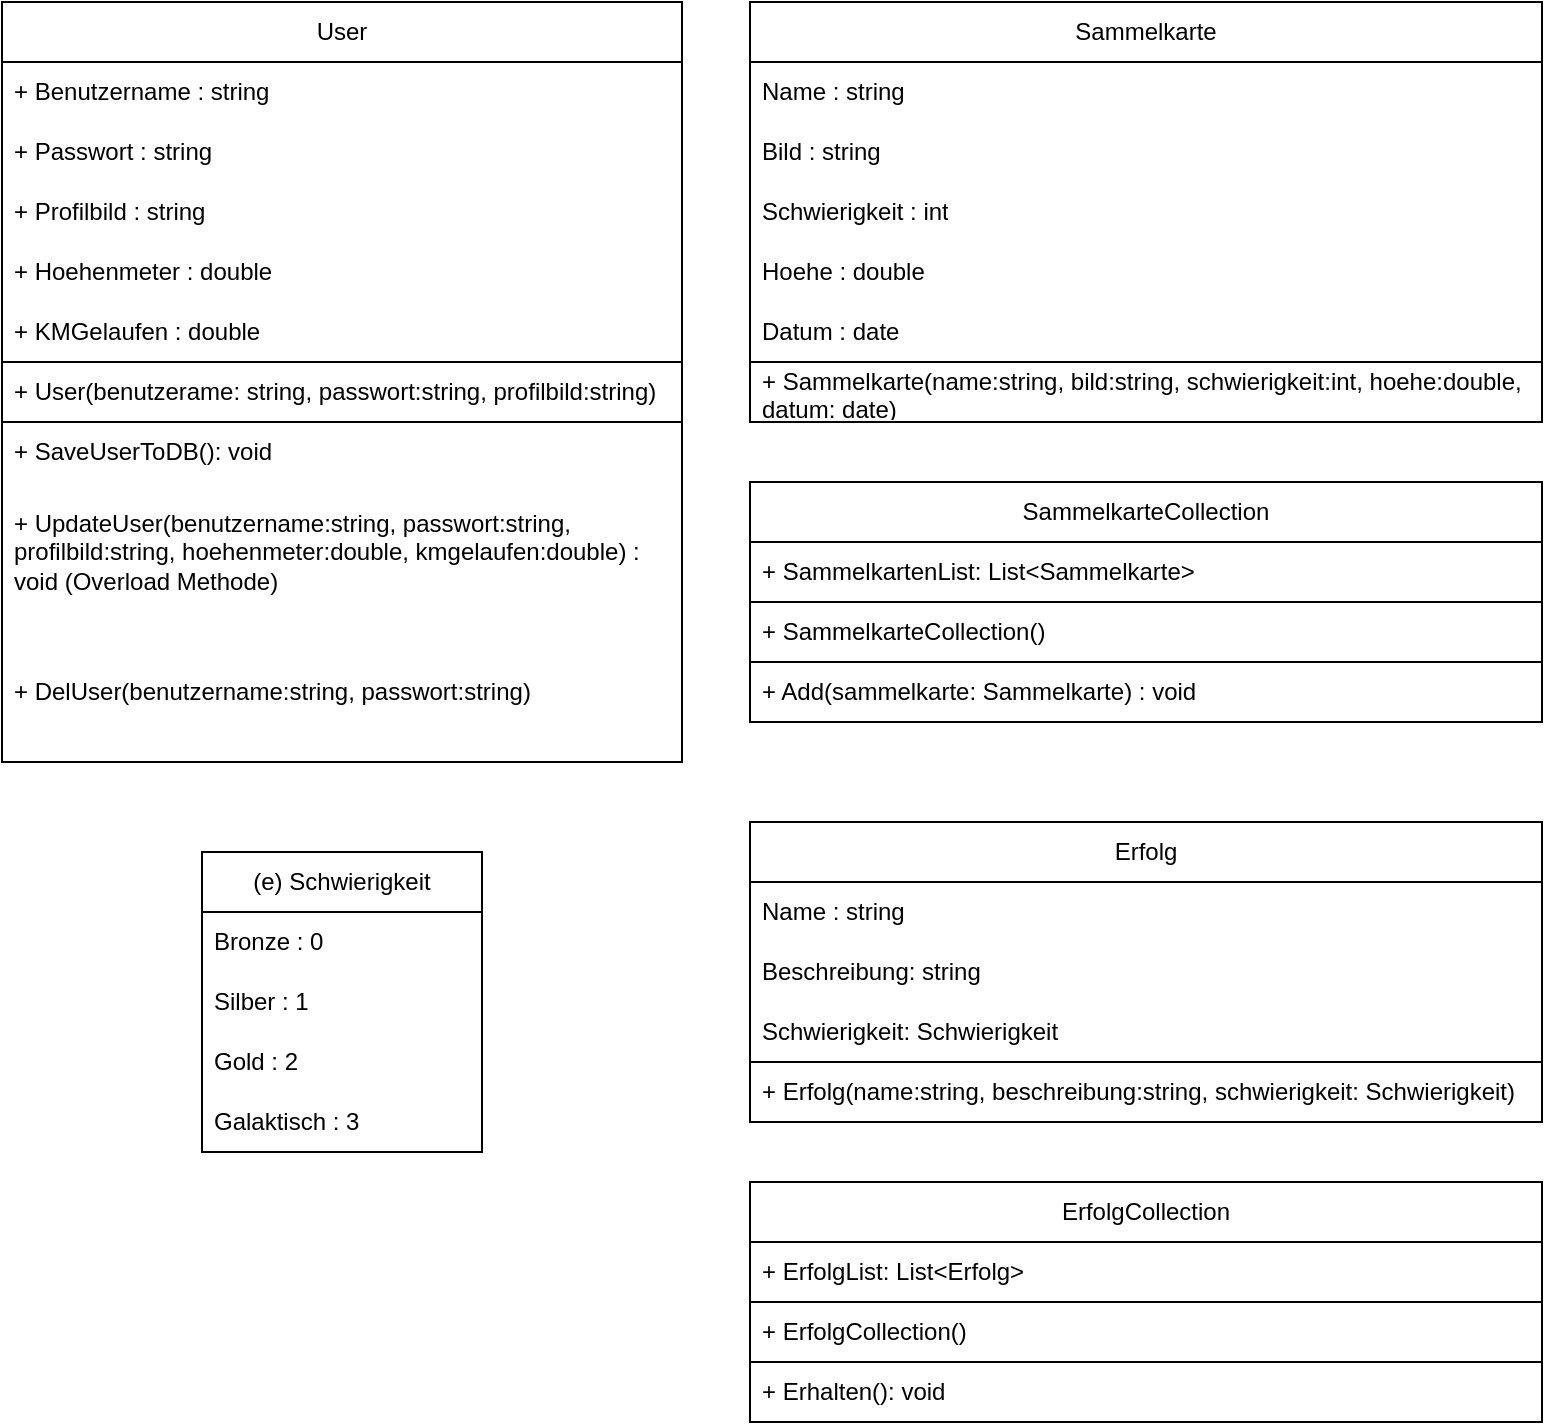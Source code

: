 <mxfile version="24.7.8">
  <diagram name="Seite-1" id="dW6x6gRGtdqWBNDT1m_x">
    <mxGraphModel dx="1258" dy="759" grid="1" gridSize="10" guides="1" tooltips="1" connect="1" arrows="1" fold="1" page="1" pageScale="1" pageWidth="827" pageHeight="1169" math="0" shadow="0">
      <root>
        <mxCell id="0" />
        <mxCell id="1" parent="0" />
        <mxCell id="4k9OWnhq-yKW6Yvhb4kF-1" value="User" style="swimlane;fontStyle=0;childLayout=stackLayout;horizontal=1;startSize=30;horizontalStack=0;resizeParent=1;resizeParentMax=0;resizeLast=0;collapsible=1;marginBottom=0;whiteSpace=wrap;html=1;" parent="1" vertex="1">
          <mxGeometry x="40" y="80" width="340" height="380" as="geometry" />
        </mxCell>
        <mxCell id="4k9OWnhq-yKW6Yvhb4kF-2" value="+ Benutzername : string" style="text;strokeColor=none;fillColor=none;align=left;verticalAlign=middle;spacingLeft=4;spacingRight=4;overflow=hidden;points=[[0,0.5],[1,0.5]];portConstraint=eastwest;rotatable=0;whiteSpace=wrap;html=1;" parent="4k9OWnhq-yKW6Yvhb4kF-1" vertex="1">
          <mxGeometry y="30" width="340" height="30" as="geometry" />
        </mxCell>
        <mxCell id="4k9OWnhq-yKW6Yvhb4kF-3" value="+ Passwort : string" style="text;strokeColor=none;fillColor=none;align=left;verticalAlign=middle;spacingLeft=4;spacingRight=4;overflow=hidden;points=[[0,0.5],[1,0.5]];portConstraint=eastwest;rotatable=0;whiteSpace=wrap;html=1;" parent="4k9OWnhq-yKW6Yvhb4kF-1" vertex="1">
          <mxGeometry y="60" width="340" height="30" as="geometry" />
        </mxCell>
        <mxCell id="4k9OWnhq-yKW6Yvhb4kF-4" value="+ Profilbild : string" style="text;strokeColor=none;fillColor=none;align=left;verticalAlign=middle;spacingLeft=4;spacingRight=4;overflow=hidden;points=[[0,0.5],[1,0.5]];portConstraint=eastwest;rotatable=0;whiteSpace=wrap;html=1;" parent="4k9OWnhq-yKW6Yvhb4kF-1" vertex="1">
          <mxGeometry y="90" width="340" height="30" as="geometry" />
        </mxCell>
        <mxCell id="4k9OWnhq-yKW6Yvhb4kF-6" value="+ Hoehenmeter : double" style="text;strokeColor=none;fillColor=none;align=left;verticalAlign=middle;spacingLeft=4;spacingRight=4;overflow=hidden;points=[[0,0.5],[1,0.5]];portConstraint=eastwest;rotatable=0;whiteSpace=wrap;html=1;" parent="4k9OWnhq-yKW6Yvhb4kF-1" vertex="1">
          <mxGeometry y="120" width="340" height="30" as="geometry" />
        </mxCell>
        <mxCell id="4k9OWnhq-yKW6Yvhb4kF-5" value="+ KMGelaufen : double" style="text;strokeColor=none;fillColor=none;align=left;verticalAlign=middle;spacingLeft=4;spacingRight=4;overflow=hidden;points=[[0,0.5],[1,0.5]];portConstraint=eastwest;rotatable=0;whiteSpace=wrap;html=1;" parent="4k9OWnhq-yKW6Yvhb4kF-1" vertex="1">
          <mxGeometry y="150" width="340" height="30" as="geometry" />
        </mxCell>
        <mxCell id="4k9OWnhq-yKW6Yvhb4kF-7" value="+ User(benutzerame: string, passwort:string, profilbild:string)" style="text;strokeColor=default;fillColor=none;align=left;verticalAlign=middle;spacingLeft=4;spacingRight=4;overflow=hidden;points=[[0,0.5],[1,0.5]];portConstraint=eastwest;rotatable=0;whiteSpace=wrap;html=1;" parent="4k9OWnhq-yKW6Yvhb4kF-1" vertex="1">
          <mxGeometry y="180" width="340" height="30" as="geometry" />
        </mxCell>
        <mxCell id="4k9OWnhq-yKW6Yvhb4kF-8" value="+ SaveUserToDB(): void" style="text;strokeColor=none;fillColor=none;align=left;verticalAlign=middle;spacingLeft=4;spacingRight=4;overflow=hidden;points=[[0,0.5],[1,0.5]];portConstraint=eastwest;rotatable=0;whiteSpace=wrap;html=1;" parent="4k9OWnhq-yKW6Yvhb4kF-1" vertex="1">
          <mxGeometry y="210" width="340" height="30" as="geometry" />
        </mxCell>
        <mxCell id="4k9OWnhq-yKW6Yvhb4kF-9" value="+ UpdateUser(benutzername:string, passwort:string, profilbild:string, hoehenmeter:double, kmgelaufen:double) : void (Overload Methode)" style="text;strokeColor=none;fillColor=none;align=left;verticalAlign=middle;spacingLeft=4;spacingRight=4;overflow=hidden;points=[[0,0.5],[1,0.5]];portConstraint=eastwest;rotatable=0;whiteSpace=wrap;html=1;" parent="4k9OWnhq-yKW6Yvhb4kF-1" vertex="1">
          <mxGeometry y="240" width="340" height="70" as="geometry" />
        </mxCell>
        <mxCell id="4k9OWnhq-yKW6Yvhb4kF-10" value="+ DelUser(benutzername:string, passwort:string)" style="text;strokeColor=none;fillColor=none;align=left;verticalAlign=middle;spacingLeft=4;spacingRight=4;overflow=hidden;points=[[0,0.5],[1,0.5]];portConstraint=eastwest;rotatable=0;whiteSpace=wrap;html=1;" parent="4k9OWnhq-yKW6Yvhb4kF-1" vertex="1">
          <mxGeometry y="310" width="340" height="70" as="geometry" />
        </mxCell>
        <mxCell id="4k9OWnhq-yKW6Yvhb4kF-11" value="Sammelkarte" style="swimlane;fontStyle=0;childLayout=stackLayout;horizontal=1;startSize=30;horizontalStack=0;resizeParent=1;resizeParentMax=0;resizeLast=0;collapsible=1;marginBottom=0;whiteSpace=wrap;html=1;" parent="1" vertex="1">
          <mxGeometry x="414" y="80" width="396" height="210" as="geometry" />
        </mxCell>
        <mxCell id="4k9OWnhq-yKW6Yvhb4kF-12" value="Name : string" style="text;strokeColor=none;fillColor=none;align=left;verticalAlign=middle;spacingLeft=4;spacingRight=4;overflow=hidden;points=[[0,0.5],[1,0.5]];portConstraint=eastwest;rotatable=0;whiteSpace=wrap;html=1;" parent="4k9OWnhq-yKW6Yvhb4kF-11" vertex="1">
          <mxGeometry y="30" width="396" height="30" as="geometry" />
        </mxCell>
        <mxCell id="4k9OWnhq-yKW6Yvhb4kF-13" value="Bild : string" style="text;strokeColor=none;fillColor=none;align=left;verticalAlign=middle;spacingLeft=4;spacingRight=4;overflow=hidden;points=[[0,0.5],[1,0.5]];portConstraint=eastwest;rotatable=0;whiteSpace=wrap;html=1;" parent="4k9OWnhq-yKW6Yvhb4kF-11" vertex="1">
          <mxGeometry y="60" width="396" height="30" as="geometry" />
        </mxCell>
        <mxCell id="4k9OWnhq-yKW6Yvhb4kF-14" value="Schwierigkeit : int" style="text;strokeColor=none;fillColor=none;align=left;verticalAlign=middle;spacingLeft=4;spacingRight=4;overflow=hidden;points=[[0,0.5],[1,0.5]];portConstraint=eastwest;rotatable=0;whiteSpace=wrap;html=1;" parent="4k9OWnhq-yKW6Yvhb4kF-11" vertex="1">
          <mxGeometry y="90" width="396" height="30" as="geometry" />
        </mxCell>
        <mxCell id="4k9OWnhq-yKW6Yvhb4kF-15" value="Hoehe : double" style="text;strokeColor=none;fillColor=none;align=left;verticalAlign=middle;spacingLeft=4;spacingRight=4;overflow=hidden;points=[[0,0.5],[1,0.5]];portConstraint=eastwest;rotatable=0;whiteSpace=wrap;html=1;" parent="4k9OWnhq-yKW6Yvhb4kF-11" vertex="1">
          <mxGeometry y="120" width="396" height="30" as="geometry" />
        </mxCell>
        <mxCell id="4k9OWnhq-yKW6Yvhb4kF-21" value="Datum : date" style="text;strokeColor=none;fillColor=none;align=left;verticalAlign=middle;spacingLeft=4;spacingRight=4;overflow=hidden;points=[[0,0.5],[1,0.5]];portConstraint=eastwest;rotatable=0;whiteSpace=wrap;html=1;" parent="4k9OWnhq-yKW6Yvhb4kF-11" vertex="1">
          <mxGeometry y="150" width="396" height="30" as="geometry" />
        </mxCell>
        <mxCell id="4k9OWnhq-yKW6Yvhb4kF-16" value="+ Sammelkarte(name:string, bild:string, schwierigkeit:int, hoehe:double, datum: date)" style="text;strokeColor=default;fillColor=none;align=left;verticalAlign=middle;spacingLeft=4;spacingRight=4;overflow=hidden;points=[[0,0.5],[1,0.5]];portConstraint=eastwest;rotatable=0;whiteSpace=wrap;html=1;" parent="4k9OWnhq-yKW6Yvhb4kF-11" vertex="1">
          <mxGeometry y="180" width="396" height="30" as="geometry" />
        </mxCell>
        <mxCell id="4k9OWnhq-yKW6Yvhb4kF-17" value="SammelkarteCollection" style="swimlane;fontStyle=0;childLayout=stackLayout;horizontal=1;startSize=30;horizontalStack=0;resizeParent=1;resizeParentMax=0;resizeLast=0;collapsible=1;marginBottom=0;whiteSpace=wrap;html=1;" parent="1" vertex="1">
          <mxGeometry x="414" y="320" width="396" height="120" as="geometry" />
        </mxCell>
        <mxCell id="4k9OWnhq-yKW6Yvhb4kF-18" value="+ SammelkartenList: List&amp;lt;Sammelkarte&amp;gt;" style="text;strokeColor=none;fillColor=none;align=left;verticalAlign=middle;spacingLeft=4;spacingRight=4;overflow=hidden;points=[[0,0.5],[1,0.5]];portConstraint=eastwest;rotatable=0;whiteSpace=wrap;html=1;" parent="4k9OWnhq-yKW6Yvhb4kF-17" vertex="1">
          <mxGeometry y="30" width="396" height="30" as="geometry" />
        </mxCell>
        <mxCell id="4k9OWnhq-yKW6Yvhb4kF-19" value="+ SammelkarteCollection()" style="text;strokeColor=default;fillColor=none;align=left;verticalAlign=middle;spacingLeft=4;spacingRight=4;overflow=hidden;points=[[0,0.5],[1,0.5]];portConstraint=eastwest;rotatable=0;whiteSpace=wrap;html=1;" parent="4k9OWnhq-yKW6Yvhb4kF-17" vertex="1">
          <mxGeometry y="60" width="396" height="30" as="geometry" />
        </mxCell>
        <mxCell id="4k9OWnhq-yKW6Yvhb4kF-20" value="+ Add(sammelkarte: Sammelkarte) : void" style="text;strokeColor=none;fillColor=none;align=left;verticalAlign=middle;spacingLeft=4;spacingRight=4;overflow=hidden;points=[[0,0.5],[1,0.5]];portConstraint=eastwest;rotatable=0;whiteSpace=wrap;html=1;" parent="4k9OWnhq-yKW6Yvhb4kF-17" vertex="1">
          <mxGeometry y="90" width="396" height="30" as="geometry" />
        </mxCell>
        <mxCell id="4k9OWnhq-yKW6Yvhb4kF-22" value="Erfolg" style="swimlane;fontStyle=0;childLayout=stackLayout;horizontal=1;startSize=30;horizontalStack=0;resizeParent=1;resizeParentMax=0;resizeLast=0;collapsible=1;marginBottom=0;whiteSpace=wrap;html=1;" parent="1" vertex="1">
          <mxGeometry x="414" y="490" width="396" height="150" as="geometry" />
        </mxCell>
        <mxCell id="4k9OWnhq-yKW6Yvhb4kF-23" value="Name : string" style="text;strokeColor=none;fillColor=none;align=left;verticalAlign=middle;spacingLeft=4;spacingRight=4;overflow=hidden;points=[[0,0.5],[1,0.5]];portConstraint=eastwest;rotatable=0;whiteSpace=wrap;html=1;" parent="4k9OWnhq-yKW6Yvhb4kF-22" vertex="1">
          <mxGeometry y="30" width="396" height="30" as="geometry" />
        </mxCell>
        <mxCell id="4k9OWnhq-yKW6Yvhb4kF-24" value="Beschreibung: string" style="text;strokeColor=none;fillColor=none;align=left;verticalAlign=middle;spacingLeft=4;spacingRight=4;overflow=hidden;points=[[0,0.5],[1,0.5]];portConstraint=eastwest;rotatable=0;whiteSpace=wrap;html=1;" parent="4k9OWnhq-yKW6Yvhb4kF-22" vertex="1">
          <mxGeometry y="60" width="396" height="30" as="geometry" />
        </mxCell>
        <mxCell id="4k9OWnhq-yKW6Yvhb4kF-33" value="Schwierigkeit: Schwierigkeit" style="text;strokeColor=none;fillColor=none;align=left;verticalAlign=middle;spacingLeft=4;spacingRight=4;overflow=hidden;points=[[0,0.5],[1,0.5]];portConstraint=eastwest;rotatable=0;whiteSpace=wrap;html=1;" parent="4k9OWnhq-yKW6Yvhb4kF-22" vertex="1">
          <mxGeometry y="90" width="396" height="30" as="geometry" />
        </mxCell>
        <mxCell id="4k9OWnhq-yKW6Yvhb4kF-28" value="+ Erfolg(name:string, beschreibung:string, schwierigkeit: Schwierigkeit)" style="text;strokeColor=default;fillColor=none;align=left;verticalAlign=middle;spacingLeft=4;spacingRight=4;overflow=hidden;points=[[0,0.5],[1,0.5]];portConstraint=eastwest;rotatable=0;whiteSpace=wrap;html=1;" parent="4k9OWnhq-yKW6Yvhb4kF-22" vertex="1">
          <mxGeometry y="120" width="396" height="30" as="geometry" />
        </mxCell>
        <mxCell id="4k9OWnhq-yKW6Yvhb4kF-29" value="ErfolgCollection" style="swimlane;fontStyle=0;childLayout=stackLayout;horizontal=1;startSize=30;horizontalStack=0;resizeParent=1;resizeParentMax=0;resizeLast=0;collapsible=1;marginBottom=0;whiteSpace=wrap;html=1;" parent="1" vertex="1">
          <mxGeometry x="414" y="670" width="396" height="120" as="geometry" />
        </mxCell>
        <mxCell id="4k9OWnhq-yKW6Yvhb4kF-30" value="+ ErfolgList: List&amp;lt;Erfolg&amp;gt;" style="text;strokeColor=none;fillColor=none;align=left;verticalAlign=middle;spacingLeft=4;spacingRight=4;overflow=hidden;points=[[0,0.5],[1,0.5]];portConstraint=eastwest;rotatable=0;whiteSpace=wrap;html=1;" parent="4k9OWnhq-yKW6Yvhb4kF-29" vertex="1">
          <mxGeometry y="30" width="396" height="30" as="geometry" />
        </mxCell>
        <mxCell id="4k9OWnhq-yKW6Yvhb4kF-31" value="+ ErfolgCollection()" style="text;strokeColor=default;fillColor=none;align=left;verticalAlign=middle;spacingLeft=4;spacingRight=4;overflow=hidden;points=[[0,0.5],[1,0.5]];portConstraint=eastwest;rotatable=0;whiteSpace=wrap;html=1;" parent="4k9OWnhq-yKW6Yvhb4kF-29" vertex="1">
          <mxGeometry y="60" width="396" height="30" as="geometry" />
        </mxCell>
        <mxCell id="4k9OWnhq-yKW6Yvhb4kF-32" value="+ Erhalten(): void" style="text;strokeColor=none;fillColor=none;align=left;verticalAlign=middle;spacingLeft=4;spacingRight=4;overflow=hidden;points=[[0,0.5],[1,0.5]];portConstraint=eastwest;rotatable=0;whiteSpace=wrap;html=1;" parent="4k9OWnhq-yKW6Yvhb4kF-29" vertex="1">
          <mxGeometry y="90" width="396" height="30" as="geometry" />
        </mxCell>
        <mxCell id="4k9OWnhq-yKW6Yvhb4kF-34" value="(e) Schwierigkeit" style="swimlane;fontStyle=0;childLayout=stackLayout;horizontal=1;startSize=30;horizontalStack=0;resizeParent=1;resizeParentMax=0;resizeLast=0;collapsible=1;marginBottom=0;whiteSpace=wrap;html=1;" parent="1" vertex="1">
          <mxGeometry x="140" y="505" width="140" height="150" as="geometry" />
        </mxCell>
        <mxCell id="4k9OWnhq-yKW6Yvhb4kF-35" value="Bronze : 0" style="text;strokeColor=none;fillColor=none;align=left;verticalAlign=middle;spacingLeft=4;spacingRight=4;overflow=hidden;points=[[0,0.5],[1,0.5]];portConstraint=eastwest;rotatable=0;whiteSpace=wrap;html=1;" parent="4k9OWnhq-yKW6Yvhb4kF-34" vertex="1">
          <mxGeometry y="30" width="140" height="30" as="geometry" />
        </mxCell>
        <mxCell id="4k9OWnhq-yKW6Yvhb4kF-36" value="Silber : 1" style="text;strokeColor=none;fillColor=none;align=left;verticalAlign=middle;spacingLeft=4;spacingRight=4;overflow=hidden;points=[[0,0.5],[1,0.5]];portConstraint=eastwest;rotatable=0;whiteSpace=wrap;html=1;" parent="4k9OWnhq-yKW6Yvhb4kF-34" vertex="1">
          <mxGeometry y="60" width="140" height="30" as="geometry" />
        </mxCell>
        <mxCell id="4k9OWnhq-yKW6Yvhb4kF-37" value="Gold : 2" style="text;strokeColor=none;fillColor=none;align=left;verticalAlign=middle;spacingLeft=4;spacingRight=4;overflow=hidden;points=[[0,0.5],[1,0.5]];portConstraint=eastwest;rotatable=0;whiteSpace=wrap;html=1;" parent="4k9OWnhq-yKW6Yvhb4kF-34" vertex="1">
          <mxGeometry y="90" width="140" height="30" as="geometry" />
        </mxCell>
        <mxCell id="4k9OWnhq-yKW6Yvhb4kF-38" value="Galaktisch : 3" style="text;strokeColor=none;fillColor=none;align=left;verticalAlign=middle;spacingLeft=4;spacingRight=4;overflow=hidden;points=[[0,0.5],[1,0.5]];portConstraint=eastwest;rotatable=0;whiteSpace=wrap;html=1;" parent="4k9OWnhq-yKW6Yvhb4kF-34" vertex="1">
          <mxGeometry y="120" width="140" height="30" as="geometry" />
        </mxCell>
      </root>
    </mxGraphModel>
  </diagram>
</mxfile>
